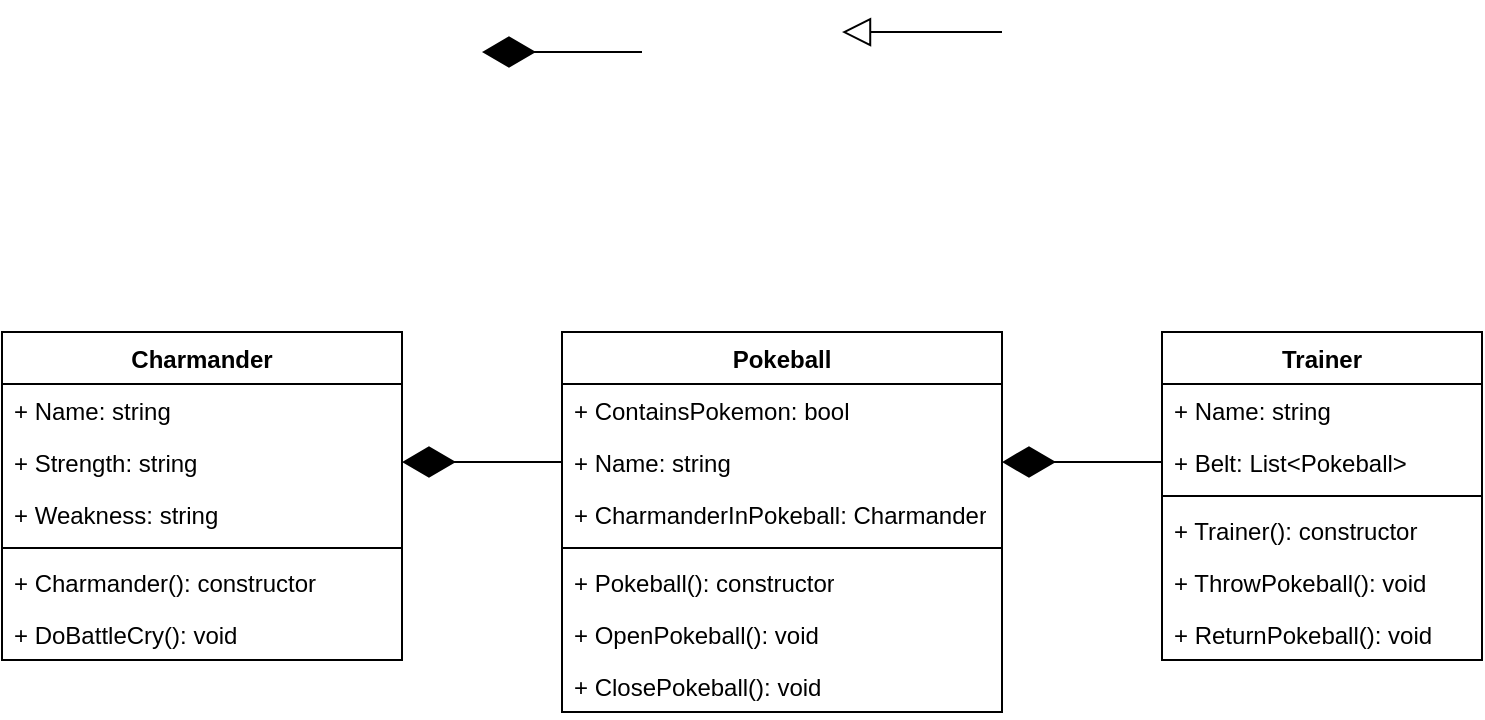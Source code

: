<mxfile version="26.0.16">
  <diagram name="Page-1" id="kyZQNNxcH7qPZ4VOgdJR">
    <mxGraphModel dx="1000" dy="637" grid="1" gridSize="10" guides="1" tooltips="1" connect="1" arrows="1" fold="1" page="1" pageScale="1" pageWidth="827" pageHeight="1169" math="0" shadow="0">
      <root>
        <mxCell id="0" />
        <mxCell id="1" parent="0" />
        <mxCell id="ttjxa2PPNpsRS-e89n8_-1" value="" style="endArrow=diamondThin;endFill=1;endSize=24;html=1;rounded=0;exitX=0;exitY=0.5;exitDx=0;exitDy=0;entryX=1;entryY=0.5;entryDx=0;entryDy=0;" parent="1" edge="1">
          <mxGeometry width="160" relative="1" as="geometry">
            <mxPoint x="360" y="40" as="sourcePoint" />
            <mxPoint x="280" y="40" as="targetPoint" />
          </mxGeometry>
        </mxCell>
        <mxCell id="ttjxa2PPNpsRS-e89n8_-3" value="" style="endArrow=block;endFill=0;endSize=12;html=1;rounded=0;exitX=0;exitY=0.5;exitDx=0;exitDy=0;entryX=1;entryY=0.5;entryDx=0;entryDy=0;" parent="1" edge="1">
          <mxGeometry width="160" relative="1" as="geometry">
            <mxPoint x="540" y="30.0" as="sourcePoint" />
            <mxPoint x="460" y="30.02" as="targetPoint" />
          </mxGeometry>
        </mxCell>
        <mxCell id="dCA4v8sNwDL7ZRa2vp4m-9" value="Trainer" style="swimlane;fontStyle=1;align=center;verticalAlign=top;childLayout=stackLayout;horizontal=1;startSize=26;horizontalStack=0;resizeParent=1;resizeParentMax=0;resizeLast=0;collapsible=1;marginBottom=0;whiteSpace=wrap;html=1;" parent="1" vertex="1">
          <mxGeometry x="620" y="179.98" width="160" height="164" as="geometry" />
        </mxCell>
        <mxCell id="dCA4v8sNwDL7ZRa2vp4m-10" value="+ Name: string" style="text;strokeColor=none;fillColor=none;align=left;verticalAlign=top;spacingLeft=4;spacingRight=4;overflow=hidden;rotatable=0;points=[[0,0.5],[1,0.5]];portConstraint=eastwest;whiteSpace=wrap;html=1;" parent="dCA4v8sNwDL7ZRa2vp4m-9" vertex="1">
          <mxGeometry y="26" width="160" height="26" as="geometry" />
        </mxCell>
        <mxCell id="dCA4v8sNwDL7ZRa2vp4m-13" value="+ Belt: List&amp;lt;Pokeball&amp;gt;" style="text;strokeColor=none;fillColor=none;align=left;verticalAlign=top;spacingLeft=4;spacingRight=4;overflow=hidden;rotatable=0;points=[[0,0.5],[1,0.5]];portConstraint=eastwest;whiteSpace=wrap;html=1;" parent="dCA4v8sNwDL7ZRa2vp4m-9" vertex="1">
          <mxGeometry y="52" width="160" height="26" as="geometry" />
        </mxCell>
        <mxCell id="dCA4v8sNwDL7ZRa2vp4m-11" value="" style="line;strokeWidth=1;fillColor=none;align=left;verticalAlign=middle;spacingTop=-1;spacingLeft=3;spacingRight=3;rotatable=0;labelPosition=right;points=[];portConstraint=eastwest;strokeColor=inherit;" parent="dCA4v8sNwDL7ZRa2vp4m-9" vertex="1">
          <mxGeometry y="78" width="160" height="8" as="geometry" />
        </mxCell>
        <mxCell id="dCA4v8sNwDL7ZRa2vp4m-12" value="+ Trainer(): constructor" style="text;strokeColor=none;fillColor=none;align=left;verticalAlign=top;spacingLeft=4;spacingRight=4;overflow=hidden;rotatable=0;points=[[0,0.5],[1,0.5]];portConstraint=eastwest;whiteSpace=wrap;html=1;" parent="dCA4v8sNwDL7ZRa2vp4m-9" vertex="1">
          <mxGeometry y="86" width="160" height="26" as="geometry" />
        </mxCell>
        <mxCell id="dCA4v8sNwDL7ZRa2vp4m-20" value="+ ThrowPokeball(): void" style="text;strokeColor=none;fillColor=none;align=left;verticalAlign=top;spacingLeft=4;spacingRight=4;overflow=hidden;rotatable=0;points=[[0,0.5],[1,0.5]];portConstraint=eastwest;whiteSpace=wrap;html=1;" parent="dCA4v8sNwDL7ZRa2vp4m-9" vertex="1">
          <mxGeometry y="112" width="160" height="26" as="geometry" />
        </mxCell>
        <mxCell id="VxnnX8TcJplkyzklIBSt-2" value="+ ReturnPokeball(): void" style="text;strokeColor=none;fillColor=none;align=left;verticalAlign=top;spacingLeft=4;spacingRight=4;overflow=hidden;rotatable=0;points=[[0,0.5],[1,0.5]];portConstraint=eastwest;whiteSpace=wrap;html=1;" vertex="1" parent="dCA4v8sNwDL7ZRa2vp4m-9">
          <mxGeometry y="138" width="160" height="26" as="geometry" />
        </mxCell>
        <mxCell id="dCA4v8sNwDL7ZRa2vp4m-25" value="Pokeball" style="swimlane;fontStyle=1;align=center;verticalAlign=top;childLayout=stackLayout;horizontal=1;startSize=26;horizontalStack=0;resizeParent=1;resizeParentMax=0;resizeLast=0;collapsible=1;marginBottom=0;whiteSpace=wrap;html=1;" parent="1" vertex="1">
          <mxGeometry x="320" y="180" width="220" height="190" as="geometry" />
        </mxCell>
        <mxCell id="dCA4v8sNwDL7ZRa2vp4m-26" value="+ ContainsPokemon: bool" style="text;strokeColor=none;fillColor=none;align=left;verticalAlign=top;spacingLeft=4;spacingRight=4;overflow=hidden;rotatable=0;points=[[0,0.5],[1,0.5]];portConstraint=eastwest;whiteSpace=wrap;html=1;" parent="dCA4v8sNwDL7ZRa2vp4m-25" vertex="1">
          <mxGeometry y="26" width="220" height="26" as="geometry" />
        </mxCell>
        <mxCell id="dCA4v8sNwDL7ZRa2vp4m-29" value="+ Name: string" style="text;strokeColor=none;fillColor=none;align=left;verticalAlign=top;spacingLeft=4;spacingRight=4;overflow=hidden;rotatable=0;points=[[0,0.5],[1,0.5]];portConstraint=eastwest;whiteSpace=wrap;html=1;" parent="dCA4v8sNwDL7ZRa2vp4m-25" vertex="1">
          <mxGeometry y="52" width="220" height="26" as="geometry" />
        </mxCell>
        <mxCell id="dCA4v8sNwDL7ZRa2vp4m-30" value="+ CharmanderInPokeball: Charmander" style="text;strokeColor=none;fillColor=none;align=left;verticalAlign=top;spacingLeft=4;spacingRight=4;overflow=hidden;rotatable=0;points=[[0,0.5],[1,0.5]];portConstraint=eastwest;whiteSpace=wrap;html=1;" parent="dCA4v8sNwDL7ZRa2vp4m-25" vertex="1">
          <mxGeometry y="78" width="220" height="26" as="geometry" />
        </mxCell>
        <mxCell id="dCA4v8sNwDL7ZRa2vp4m-27" value="" style="line;strokeWidth=1;fillColor=none;align=left;verticalAlign=middle;spacingTop=-1;spacingLeft=3;spacingRight=3;rotatable=0;labelPosition=right;points=[];portConstraint=eastwest;strokeColor=inherit;" parent="dCA4v8sNwDL7ZRa2vp4m-25" vertex="1">
          <mxGeometry y="104" width="220" height="8" as="geometry" />
        </mxCell>
        <mxCell id="dCA4v8sNwDL7ZRa2vp4m-28" value="+ Pokeball(): constructor" style="text;strokeColor=none;fillColor=none;align=left;verticalAlign=top;spacingLeft=4;spacingRight=4;overflow=hidden;rotatable=0;points=[[0,0.5],[1,0.5]];portConstraint=eastwest;whiteSpace=wrap;html=1;" parent="dCA4v8sNwDL7ZRa2vp4m-25" vertex="1">
          <mxGeometry y="112" width="220" height="26" as="geometry" />
        </mxCell>
        <mxCell id="dCA4v8sNwDL7ZRa2vp4m-31" value="+ OpenPokeball(): void" style="text;strokeColor=none;fillColor=none;align=left;verticalAlign=top;spacingLeft=4;spacingRight=4;overflow=hidden;rotatable=0;points=[[0,0.5],[1,0.5]];portConstraint=eastwest;whiteSpace=wrap;html=1;" parent="dCA4v8sNwDL7ZRa2vp4m-25" vertex="1">
          <mxGeometry y="138" width="220" height="26" as="geometry" />
        </mxCell>
        <mxCell id="VxnnX8TcJplkyzklIBSt-1" value="+ ClosePokeball(): void" style="text;strokeColor=none;fillColor=none;align=left;verticalAlign=top;spacingLeft=4;spacingRight=4;overflow=hidden;rotatable=0;points=[[0,0.5],[1,0.5]];portConstraint=eastwest;whiteSpace=wrap;html=1;" vertex="1" parent="dCA4v8sNwDL7ZRa2vp4m-25">
          <mxGeometry y="164" width="220" height="26" as="geometry" />
        </mxCell>
        <mxCell id="dCA4v8sNwDL7ZRa2vp4m-38" value="Charmander" style="swimlane;fontStyle=1;align=center;verticalAlign=top;childLayout=stackLayout;horizontal=1;startSize=26;horizontalStack=0;resizeParent=1;resizeParentMax=0;resizeLast=0;collapsible=1;marginBottom=0;whiteSpace=wrap;html=1;" parent="1" vertex="1">
          <mxGeometry x="40" y="180" width="200" height="164" as="geometry" />
        </mxCell>
        <mxCell id="dCA4v8sNwDL7ZRa2vp4m-39" value="+ Name: string" style="text;strokeColor=none;fillColor=none;align=left;verticalAlign=top;spacingLeft=4;spacingRight=4;overflow=hidden;rotatable=0;points=[[0,0.5],[1,0.5]];portConstraint=eastwest;whiteSpace=wrap;html=1;" parent="dCA4v8sNwDL7ZRa2vp4m-38" vertex="1">
          <mxGeometry y="26" width="200" height="26" as="geometry" />
        </mxCell>
        <mxCell id="dCA4v8sNwDL7ZRa2vp4m-42" value="+ Strength: string" style="text;strokeColor=none;fillColor=none;align=left;verticalAlign=top;spacingLeft=4;spacingRight=4;overflow=hidden;rotatable=0;points=[[0,0.5],[1,0.5]];portConstraint=eastwest;whiteSpace=wrap;html=1;" parent="dCA4v8sNwDL7ZRa2vp4m-38" vertex="1">
          <mxGeometry y="52" width="200" height="26" as="geometry" />
        </mxCell>
        <mxCell id="dCA4v8sNwDL7ZRa2vp4m-43" value="+ Weakness: string" style="text;strokeColor=none;fillColor=none;align=left;verticalAlign=top;spacingLeft=4;spacingRight=4;overflow=hidden;rotatable=0;points=[[0,0.5],[1,0.5]];portConstraint=eastwest;whiteSpace=wrap;html=1;" parent="dCA4v8sNwDL7ZRa2vp4m-38" vertex="1">
          <mxGeometry y="78" width="200" height="26" as="geometry" />
        </mxCell>
        <mxCell id="dCA4v8sNwDL7ZRa2vp4m-40" value="" style="line;strokeWidth=1;fillColor=none;align=left;verticalAlign=middle;spacingTop=-1;spacingLeft=3;spacingRight=3;rotatable=0;labelPosition=right;points=[];portConstraint=eastwest;strokeColor=inherit;" parent="dCA4v8sNwDL7ZRa2vp4m-38" vertex="1">
          <mxGeometry y="104" width="200" height="8" as="geometry" />
        </mxCell>
        <mxCell id="dCA4v8sNwDL7ZRa2vp4m-41" value="+ Charmander(): constructor" style="text;strokeColor=none;fillColor=none;align=left;verticalAlign=top;spacingLeft=4;spacingRight=4;overflow=hidden;rotatable=0;points=[[0,0.5],[1,0.5]];portConstraint=eastwest;whiteSpace=wrap;html=1;" parent="dCA4v8sNwDL7ZRa2vp4m-38" vertex="1">
          <mxGeometry y="112" width="200" height="26" as="geometry" />
        </mxCell>
        <mxCell id="dCA4v8sNwDL7ZRa2vp4m-44" value="+ DoBattleCry(): void" style="text;strokeColor=none;fillColor=none;align=left;verticalAlign=top;spacingLeft=4;spacingRight=4;overflow=hidden;rotatable=0;points=[[0,0.5],[1,0.5]];portConstraint=eastwest;whiteSpace=wrap;html=1;" parent="dCA4v8sNwDL7ZRa2vp4m-38" vertex="1">
          <mxGeometry y="138" width="200" height="26" as="geometry" />
        </mxCell>
        <mxCell id="VxnnX8TcJplkyzklIBSt-5" value="" style="endArrow=diamondThin;endFill=1;endSize=24;html=1;rounded=0;exitX=0;exitY=0.5;exitDx=0;exitDy=0;entryX=1;entryY=0.5;entryDx=0;entryDy=0;" edge="1" parent="1" source="dCA4v8sNwDL7ZRa2vp4m-29" target="dCA4v8sNwDL7ZRa2vp4m-42">
          <mxGeometry width="160" relative="1" as="geometry">
            <mxPoint x="320" y="240" as="sourcePoint" />
            <mxPoint x="240" y="240" as="targetPoint" />
          </mxGeometry>
        </mxCell>
        <mxCell id="VxnnX8TcJplkyzklIBSt-6" value="" style="endArrow=diamondThin;endFill=1;endSize=24;html=1;rounded=0;exitX=0;exitY=0.5;exitDx=0;exitDy=0;entryX=1;entryY=0.5;entryDx=0;entryDy=0;" edge="1" parent="1" source="dCA4v8sNwDL7ZRa2vp4m-13" target="dCA4v8sNwDL7ZRa2vp4m-29">
          <mxGeometry width="160" relative="1" as="geometry">
            <mxPoint x="370" y="50" as="sourcePoint" />
            <mxPoint x="290" y="50" as="targetPoint" />
          </mxGeometry>
        </mxCell>
      </root>
    </mxGraphModel>
  </diagram>
</mxfile>
